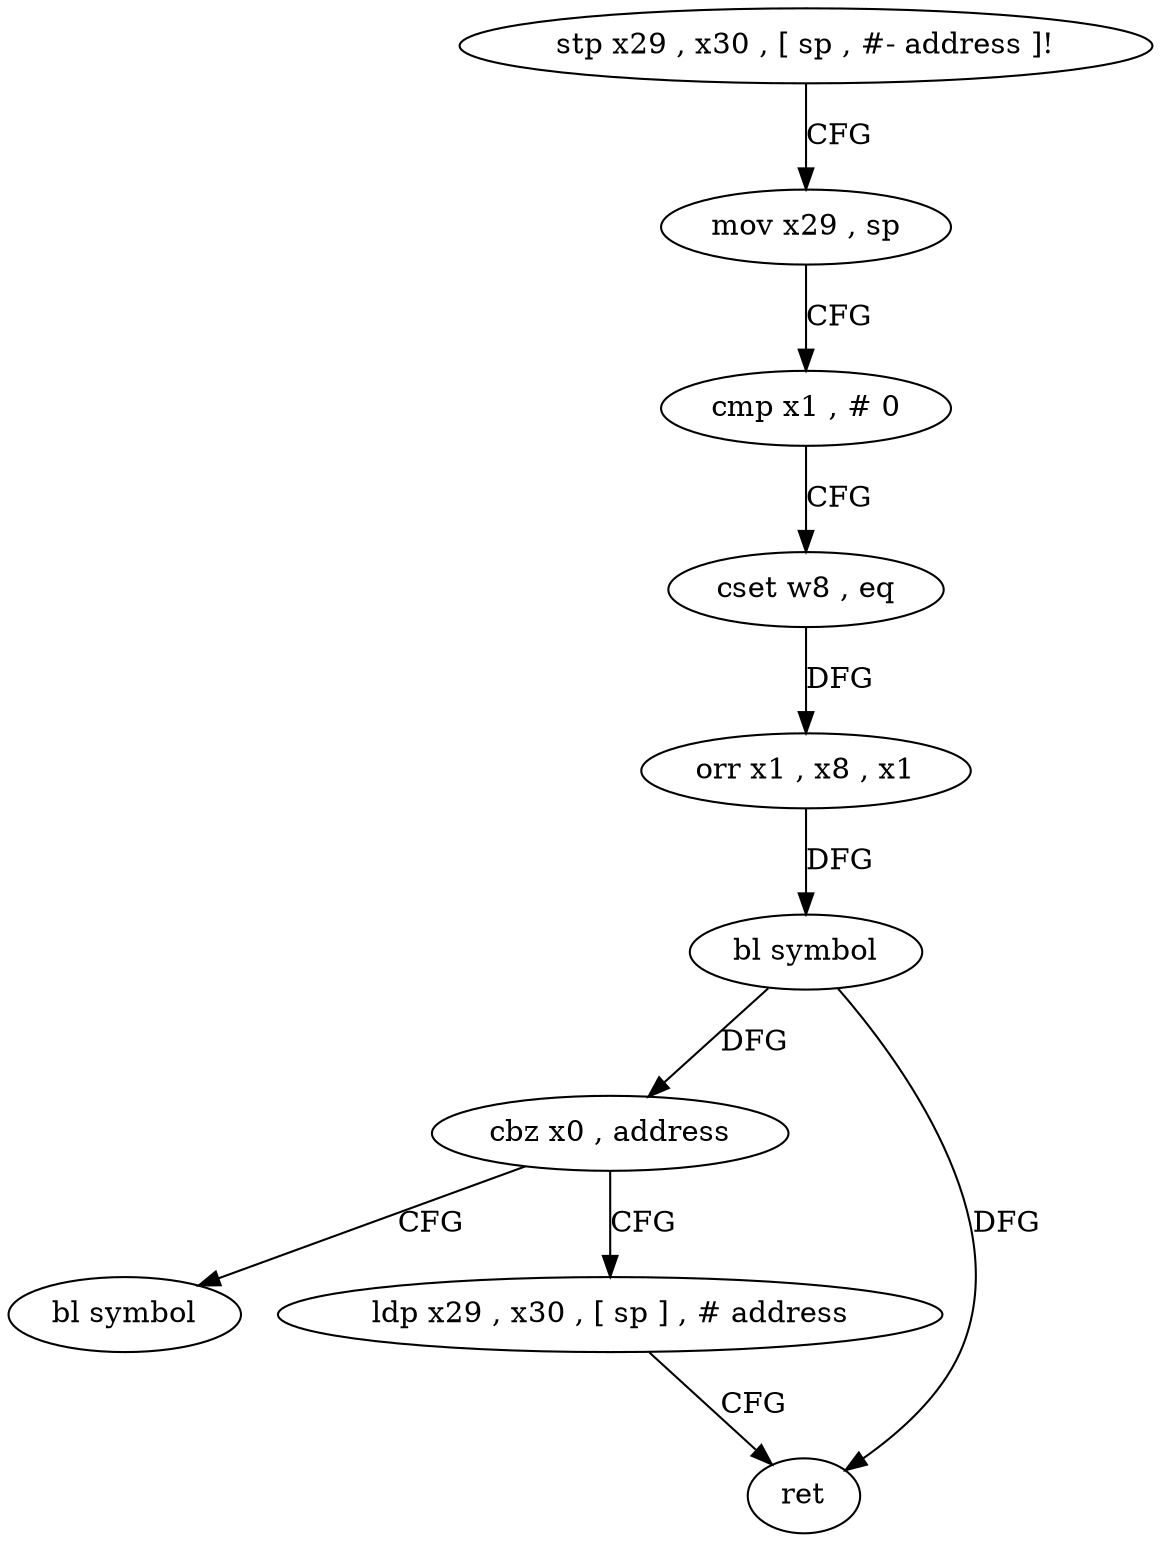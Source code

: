 digraph "func" {
"4216204" [label = "stp x29 , x30 , [ sp , #- address ]!" ]
"4216208" [label = "mov x29 , sp" ]
"4216212" [label = "cmp x1 , # 0" ]
"4216216" [label = "cset w8 , eq" ]
"4216220" [label = "orr x1 , x8 , x1" ]
"4216224" [label = "bl symbol" ]
"4216228" [label = "cbz x0 , address" ]
"4216240" [label = "bl symbol" ]
"4216232" [label = "ldp x29 , x30 , [ sp ] , # address" ]
"4216236" [label = "ret" ]
"4216204" -> "4216208" [ label = "CFG" ]
"4216208" -> "4216212" [ label = "CFG" ]
"4216212" -> "4216216" [ label = "CFG" ]
"4216216" -> "4216220" [ label = "DFG" ]
"4216220" -> "4216224" [ label = "DFG" ]
"4216224" -> "4216228" [ label = "DFG" ]
"4216224" -> "4216236" [ label = "DFG" ]
"4216228" -> "4216240" [ label = "CFG" ]
"4216228" -> "4216232" [ label = "CFG" ]
"4216232" -> "4216236" [ label = "CFG" ]
}
